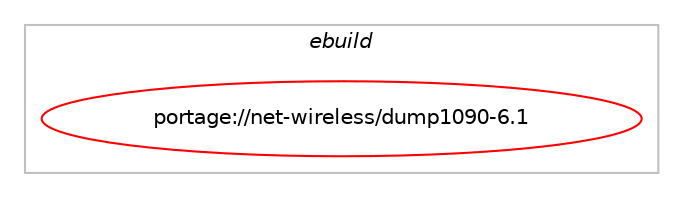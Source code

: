 digraph prolog {

# *************
# Graph options
# *************

newrank=true;
concentrate=true;
compound=true;
graph [rankdir=LR,fontname=Helvetica,fontsize=10,ranksep=1.5];#, ranksep=2.5, nodesep=0.2];
edge  [arrowhead=vee];
node  [fontname=Helvetica,fontsize=10];

# **********
# The ebuild
# **********

subgraph cluster_leftcol {
color=gray;
label=<<i>ebuild</i>>;
id [label="portage://net-wireless/dump1090-6.1", color=red, width=4, href="../net-wireless/dump1090-6.1.svg"];
}

# ****************
# The dependencies
# ****************

subgraph cluster_midcol {
color=gray;
label=<<i>dependencies</i>>;
subgraph cluster_compile {
fillcolor="#eeeeee";
style=filled;
label=<<i>compile</i>>;
# *** BEGIN UNKNOWN DEPENDENCY TYPE (TODO) ***
# id -> equal(use_conditional_group(positive,bladerf,portage://net-wireless/dump1090-6.1,[package_dependency(portage://net-wireless/dump1090-6.1,install,no,net-wireless,bladerf,none,[,,],any_same_slot,[]),package_dependency(portage://net-wireless/dump1090-6.1,install,no,virtual,libusb,none,[,,],[slot(1)],[])]))
# *** END UNKNOWN DEPENDENCY TYPE (TODO) ***

# *** BEGIN UNKNOWN DEPENDENCY TYPE (TODO) ***
# id -> equal(use_conditional_group(positive,hackrf,portage://net-wireless/dump1090-6.1,[package_dependency(portage://net-wireless/dump1090-6.1,install,no,net-libs,libhackrf,none,[,,],any_same_slot,[]),package_dependency(portage://net-wireless/dump1090-6.1,install,no,virtual,libusb,none,[,,],[slot(1)],[])]))
# *** END UNKNOWN DEPENDENCY TYPE (TODO) ***

# *** BEGIN UNKNOWN DEPENDENCY TYPE (TODO) ***
# id -> equal(use_conditional_group(positive,rtlsdr,portage://net-wireless/dump1090-6.1,[package_dependency(portage://net-wireless/dump1090-6.1,install,no,net-wireless,rtl-sdr,none,[,,],any_same_slot,[]),package_dependency(portage://net-wireless/dump1090-6.1,install,no,virtual,libusb,none,[,,],[slot(1)],[])]))
# *** END UNKNOWN DEPENDENCY TYPE (TODO) ***

# *** BEGIN UNKNOWN DEPENDENCY TYPE (TODO) ***
# id -> equal(package_dependency(portage://net-wireless/dump1090-6.1,install,no,sys-libs,ncurses,none,[,,],any_same_slot,[use(enable(tinfo),none)]))
# *** END UNKNOWN DEPENDENCY TYPE (TODO) ***

}
subgraph cluster_compileandrun {
fillcolor="#eeeeee";
style=filled;
label=<<i>compile and run</i>>;
}
subgraph cluster_run {
fillcolor="#eeeeee";
style=filled;
label=<<i>run</i>>;
# *** BEGIN UNKNOWN DEPENDENCY TYPE (TODO) ***
# id -> equal(use_conditional_group(positive,bladerf,portage://net-wireless/dump1090-6.1,[package_dependency(portage://net-wireless/dump1090-6.1,run,no,net-wireless,bladerf,none,[,,],any_same_slot,[]),package_dependency(portage://net-wireless/dump1090-6.1,run,no,virtual,libusb,none,[,,],[slot(1)],[])]))
# *** END UNKNOWN DEPENDENCY TYPE (TODO) ***

# *** BEGIN UNKNOWN DEPENDENCY TYPE (TODO) ***
# id -> equal(use_conditional_group(positive,hackrf,portage://net-wireless/dump1090-6.1,[package_dependency(portage://net-wireless/dump1090-6.1,run,no,net-libs,libhackrf,none,[,,],any_same_slot,[]),package_dependency(portage://net-wireless/dump1090-6.1,run,no,virtual,libusb,none,[,,],[slot(1)],[])]))
# *** END UNKNOWN DEPENDENCY TYPE (TODO) ***

# *** BEGIN UNKNOWN DEPENDENCY TYPE (TODO) ***
# id -> equal(use_conditional_group(positive,rtlsdr,portage://net-wireless/dump1090-6.1,[package_dependency(portage://net-wireless/dump1090-6.1,run,no,net-wireless,rtl-sdr,none,[,,],any_same_slot,[]),package_dependency(portage://net-wireless/dump1090-6.1,run,no,virtual,libusb,none,[,,],[slot(1)],[])]))
# *** END UNKNOWN DEPENDENCY TYPE (TODO) ***

# *** BEGIN UNKNOWN DEPENDENCY TYPE (TODO) ***
# id -> equal(package_dependency(portage://net-wireless/dump1090-6.1,run,no,sys-libs,ncurses,none,[,,],any_same_slot,[use(enable(tinfo),none)]))
# *** END UNKNOWN DEPENDENCY TYPE (TODO) ***

# *** BEGIN UNKNOWN DEPENDENCY TYPE (TODO) ***
# id -> equal(package_dependency(portage://net-wireless/dump1090-6.1,run,no,virtual,tmpfiles,none,[,,],[],[]))
# *** END UNKNOWN DEPENDENCY TYPE (TODO) ***

}
}

# **************
# The candidates
# **************

subgraph cluster_choices {
rank=same;
color=gray;
label=<<i>candidates</i>>;

}

}
